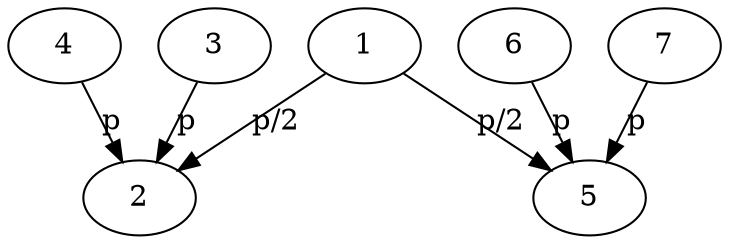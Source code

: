 digraph G {
	a [label = "1"];
	b [label = "2"];
	c [label = "3"];
	d [label = "4"];
	e [label = "5"];
	f [label = "6"];
	g [label = "7"];
	a -> b [weight=0.5, label = "p/2", labelfloat=true];
	a -> e [weight=0.5, label = "p/2", labelfloat=true];
	c -> b [weight=1, label = "p", labelfloat=true];
	d -> b [weight=1, label = "p", labelfloat=true];
	f -> e [weight=1, label = "p", labelfloat=true];
	g -> e [weight=1, label = "p", labelfloat=true];
}
